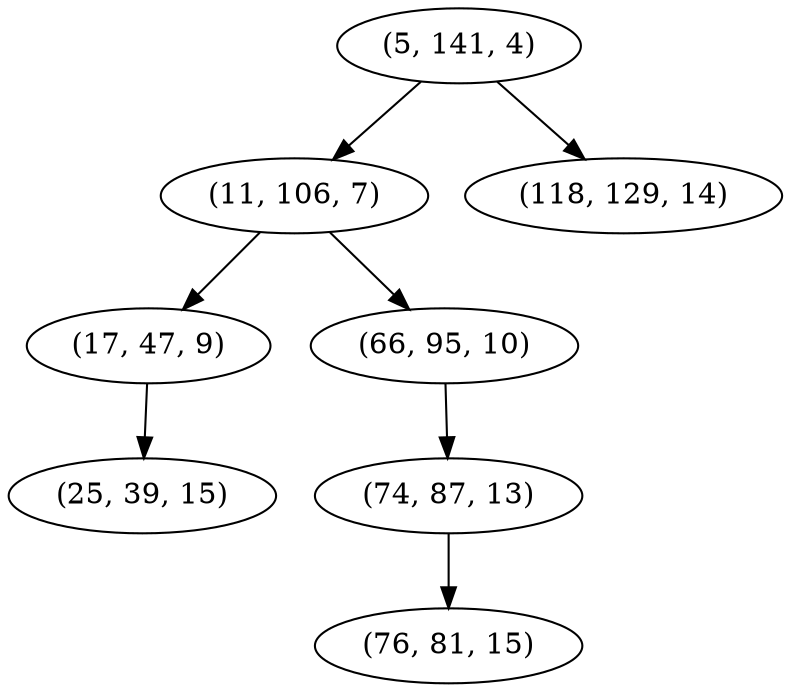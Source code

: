 digraph tree {
    "(5, 141, 4)";
    "(11, 106, 7)";
    "(17, 47, 9)";
    "(25, 39, 15)";
    "(66, 95, 10)";
    "(74, 87, 13)";
    "(76, 81, 15)";
    "(118, 129, 14)";
    "(5, 141, 4)" -> "(11, 106, 7)";
    "(5, 141, 4)" -> "(118, 129, 14)";
    "(11, 106, 7)" -> "(17, 47, 9)";
    "(11, 106, 7)" -> "(66, 95, 10)";
    "(17, 47, 9)" -> "(25, 39, 15)";
    "(66, 95, 10)" -> "(74, 87, 13)";
    "(74, 87, 13)" -> "(76, 81, 15)";
}
